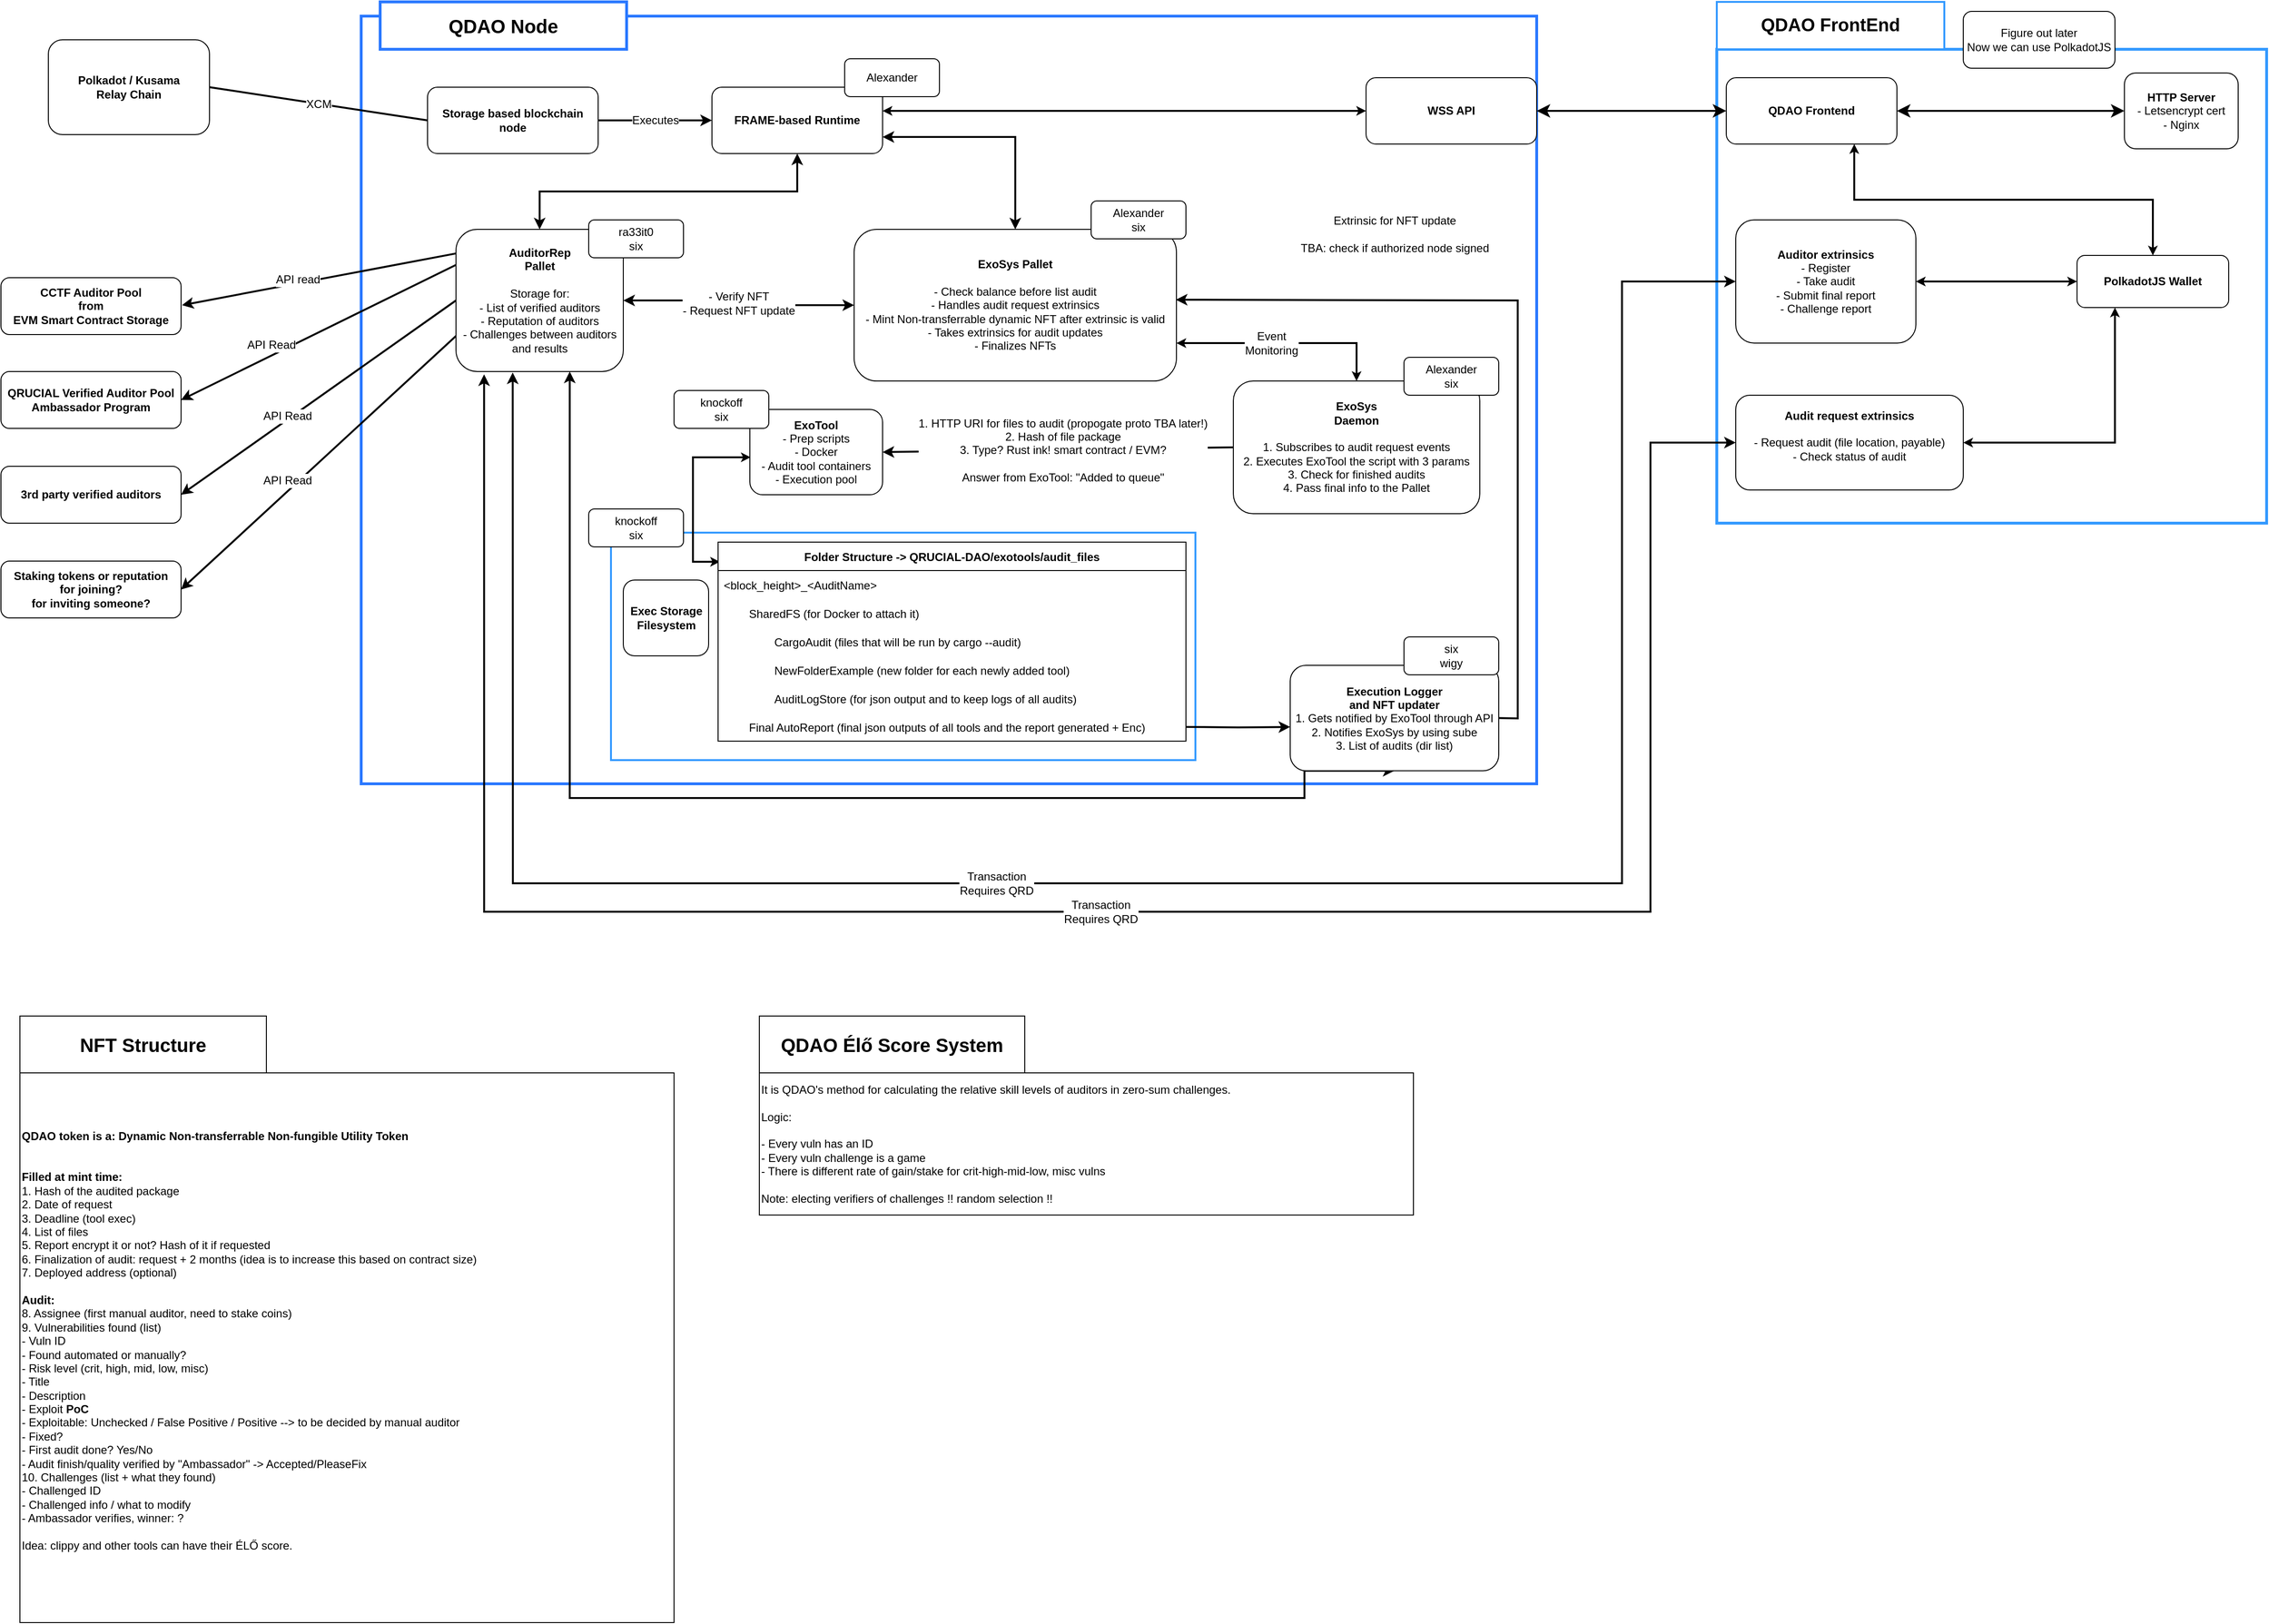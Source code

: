 <mxfile version="20.2.2" type="github">
  <diagram id="C5RBs43oDa-KdzZeNtuy" name="Page-1">
    <mxGraphModel dx="2064" dy="1820" grid="1" gridSize="10" guides="1" tooltips="1" connect="1" arrows="1" fold="1" page="1" pageScale="1" pageWidth="827" pageHeight="1169" math="0" shadow="0">
      <root>
        <mxCell id="WIyWlLk6GJQsqaUBKTNV-0" />
        <mxCell id="WIyWlLk6GJQsqaUBKTNV-1" parent="WIyWlLk6GJQsqaUBKTNV-0" />
        <object label="" id="74LfeLr-c_rW4B0bFqaF-14">
          <mxCell style="rounded=0;whiteSpace=wrap;html=1;strokeWidth=3;strokeColor=#2B79FF;fontSize=12;" parent="WIyWlLk6GJQsqaUBKTNV-1" vertex="1">
            <mxGeometry x="240" y="-205" width="1240" height="810" as="geometry" />
          </mxCell>
        </object>
        <mxCell id="WIyWlLk6GJQsqaUBKTNV-3" value="&lt;div style=&quot;font-size: 12px;&quot;&gt;&lt;b style=&quot;font-size: 12px;&quot;&gt;Polkadot / Kusama&lt;/b&gt;&lt;/div&gt;&lt;div style=&quot;font-size: 12px;&quot;&gt;&lt;b style=&quot;font-size: 12px;&quot;&gt;Relay Chain&lt;br style=&quot;font-size: 12px;&quot;&gt;&lt;/b&gt;&lt;/div&gt;" style="rounded=1;whiteSpace=wrap;html=1;fontSize=12;glass=0;strokeWidth=1;shadow=0;" parent="WIyWlLk6GJQsqaUBKTNV-1" vertex="1">
          <mxGeometry x="-90" y="-180" width="170" height="100" as="geometry" />
        </mxCell>
        <mxCell id="74LfeLr-c_rW4B0bFqaF-70" style="edgeStyle=orthogonalEdgeStyle;rounded=0;orthogonalLoop=1;jettySize=auto;html=1;exitX=1;exitY=0.75;exitDx=0;exitDy=0;fontSize=12;startArrow=classic;startFill=1;endArrow=classic;endFill=1;startSize=6;endSize=6;strokeWidth=2;" parent="WIyWlLk6GJQsqaUBKTNV-1" source="74LfeLr-c_rW4B0bFqaF-1" target="74LfeLr-c_rW4B0bFqaF-15" edge="1">
          <mxGeometry relative="1" as="geometry" />
        </mxCell>
        <mxCell id="74LfeLr-c_rW4B0bFqaF-71" style="edgeStyle=orthogonalEdgeStyle;rounded=0;orthogonalLoop=1;jettySize=auto;html=1;exitX=0.5;exitY=1;exitDx=0;exitDy=0;fontSize=12;startArrow=classic;startFill=1;endArrow=classic;endFill=1;startSize=6;endSize=6;strokeWidth=2;" parent="WIyWlLk6GJQsqaUBKTNV-1" source="74LfeLr-c_rW4B0bFqaF-1" target="74LfeLr-c_rW4B0bFqaF-12" edge="1">
          <mxGeometry relative="1" as="geometry" />
        </mxCell>
        <mxCell id="74LfeLr-c_rW4B0bFqaF-1" value="&lt;div style=&quot;font-size: 12px;&quot;&gt;&lt;b style=&quot;font-size: 12px;&quot;&gt;FRAME-based Runtime&lt;br style=&quot;font-size: 12px;&quot;&gt;&lt;/b&gt;&lt;/div&gt;" style="rounded=1;whiteSpace=wrap;html=1;fontSize=12;glass=0;strokeWidth=1;shadow=0;" parent="WIyWlLk6GJQsqaUBKTNV-1" vertex="1">
          <mxGeometry x="610" y="-130" width="180" height="70" as="geometry" />
        </mxCell>
        <mxCell id="74LfeLr-c_rW4B0bFqaF-2" value="" style="endArrow=none;html=1;rounded=0;entryX=0;entryY=0.5;entryDx=0;entryDy=0;endFill=0;exitX=1;exitY=0.5;exitDx=0;exitDy=0;endSize=11;startSize=11;strokeWidth=2;fontSize=12;" parent="WIyWlLk6GJQsqaUBKTNV-1" source="WIyWlLk6GJQsqaUBKTNV-3" target="74LfeLr-c_rW4B0bFqaF-59" edge="1">
          <mxGeometry relative="1" as="geometry">
            <mxPoint x="140" y="169.66" as="sourcePoint" />
            <mxPoint x="240" y="169.66" as="targetPoint" />
          </mxGeometry>
        </mxCell>
        <mxCell id="74LfeLr-c_rW4B0bFqaF-3" value="XCM" style="edgeLabel;resizable=0;html=1;align=center;verticalAlign=middle;fontSize=12;" parent="74LfeLr-c_rW4B0bFqaF-2" connectable="0" vertex="1">
          <mxGeometry relative="1" as="geometry" />
        </mxCell>
        <mxCell id="74LfeLr-c_rW4B0bFqaF-4" value="&lt;div style=&quot;font-size: 12px;&quot;&gt;&lt;b style=&quot;font-size: 12px;&quot;&gt;CCTF Auditor Pool&lt;/b&gt;&lt;/div&gt;&lt;div style=&quot;font-size: 12px;&quot;&gt;&lt;b style=&quot;font-size: 12px;&quot;&gt;from&lt;/b&gt;&lt;/div&gt;&lt;div style=&quot;font-size: 12px;&quot;&gt;&lt;b style=&quot;font-size: 12px;&quot;&gt;EVM Smart Contract Storage&lt;br style=&quot;font-size: 12px;&quot;&gt;&lt;/b&gt;&lt;/div&gt;" style="rounded=1;whiteSpace=wrap;html=1;fontSize=12;glass=0;strokeWidth=1;shadow=0;" parent="WIyWlLk6GJQsqaUBKTNV-1" vertex="1">
          <mxGeometry x="-140" y="71" width="190" height="60" as="geometry" />
        </mxCell>
        <mxCell id="74LfeLr-c_rW4B0bFqaF-7" value="" style="endArrow=none;html=1;rounded=0;exitX=1;exitY=0.5;exitDx=0;exitDy=0;startArrow=classic;startFill=1;endFill=0;endSize=6;startSize=6;strokeWidth=2;fontSize=12;entryX=0.011;entryY=0.167;entryDx=0;entryDy=0;entryPerimeter=0;" parent="WIyWlLk6GJQsqaUBKTNV-1" target="74LfeLr-c_rW4B0bFqaF-12" edge="1">
          <mxGeometry relative="1" as="geometry">
            <mxPoint x="51" y="100" as="sourcePoint" />
            <mxPoint x="377.5" y="104.117" as="targetPoint" />
          </mxGeometry>
        </mxCell>
        <mxCell id="74LfeLr-c_rW4B0bFqaF-8" value="API read" style="edgeLabel;resizable=0;html=1;align=center;verticalAlign=middle;fontSize=12;" parent="74LfeLr-c_rW4B0bFqaF-7" connectable="0" vertex="1">
          <mxGeometry relative="1" as="geometry">
            <mxPoint x="-24" as="offset" />
          </mxGeometry>
        </mxCell>
        <mxCell id="74LfeLr-c_rW4B0bFqaF-9" value="&lt;b style=&quot;font-size: 12px;&quot;&gt;QRUCIAL Verified Auditor Pool&lt;br&gt;Ambassador Program&lt;br&gt;&lt;/b&gt;" style="rounded=1;whiteSpace=wrap;html=1;fontSize=12;glass=0;strokeWidth=1;shadow=0;" parent="WIyWlLk6GJQsqaUBKTNV-1" vertex="1">
          <mxGeometry x="-140" y="170" width="190" height="60" as="geometry" />
        </mxCell>
        <mxCell id="74LfeLr-c_rW4B0bFqaF-10" value="" style="endArrow=none;html=1;rounded=0;exitX=1;exitY=0.5;exitDx=0;exitDy=0;startArrow=classic;startFill=1;endFill=0;endSize=6;startSize=6;strokeWidth=2;fontSize=12;entryX=0;entryY=0.25;entryDx=0;entryDy=0;" parent="WIyWlLk6GJQsqaUBKTNV-1" source="74LfeLr-c_rW4B0bFqaF-9" target="74LfeLr-c_rW4B0bFqaF-12" edge="1">
          <mxGeometry relative="1" as="geometry">
            <mxPoint x="145.0" y="250" as="sourcePoint" />
            <mxPoint x="310" y="150" as="targetPoint" />
          </mxGeometry>
        </mxCell>
        <mxCell id="74LfeLr-c_rW4B0bFqaF-11" value="API Read" style="edgeLabel;resizable=0;html=1;align=center;verticalAlign=middle;fontSize=12;" parent="74LfeLr-c_rW4B0bFqaF-10" connectable="0" vertex="1">
          <mxGeometry relative="1" as="geometry">
            <mxPoint x="-50" y="13" as="offset" />
          </mxGeometry>
        </mxCell>
        <mxCell id="74LfeLr-c_rW4B0bFqaF-41" style="edgeStyle=orthogonalEdgeStyle;rounded=0;orthogonalLoop=1;jettySize=auto;html=1;entryX=0.5;entryY=1;entryDx=0;entryDy=0;startArrow=classic;startFill=1;endArrow=classic;endFill=1;endSize=6;startSize=6;strokeWidth=2;fontSize=12;" parent="WIyWlLk6GJQsqaUBKTNV-1" source="74LfeLr-c_rW4B0bFqaF-12" target="74LfeLr-c_rW4B0bFqaF-31" edge="1">
          <mxGeometry relative="1" as="geometry">
            <Array as="points">
              <mxPoint x="460" y="620" />
              <mxPoint x="1235" y="620" />
            </Array>
          </mxGeometry>
        </mxCell>
        <mxCell id="74LfeLr-c_rW4B0bFqaF-69" value="&lt;div style=&quot;font-size: 12px;&quot;&gt;- Verify NFT&lt;/div&gt;&lt;div style=&quot;font-size: 12px;&quot;&gt;- Request NFT update&lt;br style=&quot;font-size: 12px;&quot;&gt;&lt;/div&gt;" style="edgeStyle=orthogonalEdgeStyle;rounded=0;orthogonalLoop=1;jettySize=auto;html=1;exitX=1;exitY=0.5;exitDx=0;exitDy=0;fontSize=12;startArrow=classic;startFill=1;endArrow=classic;endFill=1;startSize=6;endSize=6;strokeWidth=2;" parent="WIyWlLk6GJQsqaUBKTNV-1" source="74LfeLr-c_rW4B0bFqaF-12" target="74LfeLr-c_rW4B0bFqaF-15" edge="1">
          <mxGeometry relative="1" as="geometry" />
        </mxCell>
        <mxCell id="74LfeLr-c_rW4B0bFqaF-15" value="&lt;div style=&quot;font-size: 12px;&quot;&gt;&lt;b style=&quot;font-size: 12px;&quot;&gt;ExoSys Pallet&lt;br style=&quot;font-size: 12px;&quot;&gt;&lt;/b&gt;&lt;/div&gt;&lt;div style=&quot;font-size: 12px;&quot;&gt;&lt;br style=&quot;font-size: 12px;&quot;&gt;&lt;/div&gt;&lt;div style=&quot;font-size: 12px;&quot;&gt;- Check balance before list audit&lt;/div&gt;&lt;div style=&quot;font-size: 12px;&quot;&gt;- Handles audit request extrinsics&lt;br style=&quot;font-size: 12px;&quot;&gt;&lt;/div&gt;&lt;div style=&quot;font-size: 12px;&quot;&gt;- Mint Non-transferrable dynamic NFT after extrinsic is valid&lt;/div&gt;&lt;div style=&quot;font-size: 12px;&quot;&gt;- Takes extrinsics for audit updates&lt;/div&gt;&lt;div style=&quot;font-size: 12px;&quot;&gt;- Finalizes NFTs&lt;br style=&quot;font-size: 12px;&quot;&gt;&lt;/div&gt;" style="rounded=1;whiteSpace=wrap;html=1;fontSize=12;glass=0;strokeWidth=1;shadow=0;" parent="WIyWlLk6GJQsqaUBKTNV-1" vertex="1">
          <mxGeometry x="760" y="20" width="340" height="160" as="geometry" />
        </mxCell>
        <mxCell id="74LfeLr-c_rW4B0bFqaF-12" value="&lt;div style=&quot;font-size: 12px;&quot;&gt;&lt;b style=&quot;font-size: 12px;&quot;&gt;AuditorRep&lt;/b&gt;&lt;/div&gt;&lt;div style=&quot;font-size: 12px;&quot;&gt;&lt;b style=&quot;font-size: 12px;&quot;&gt;Pallet&lt;br style=&quot;font-size: 12px;&quot;&gt;&lt;/b&gt;&lt;/div&gt;&lt;br style=&quot;font-size: 12px;&quot;&gt;&lt;div style=&quot;font-size: 12px;&quot;&gt;Storage for:&lt;/div&gt;&lt;div style=&quot;font-size: 12px;&quot;&gt;- List of verified auditors&lt;/div&gt;&lt;div style=&quot;font-size: 12px;&quot;&gt;- Reputation of auditors&lt;/div&gt;&lt;div style=&quot;font-size: 12px;&quot;&gt;- Challenges between auditors and results&lt;br style=&quot;font-size: 12px;&quot;&gt;&lt;/div&gt;" style="rounded=1;whiteSpace=wrap;html=1;fontSize=12;glass=0;strokeWidth=1;shadow=0;" parent="WIyWlLk6GJQsqaUBKTNV-1" vertex="1">
          <mxGeometry x="340" y="20" width="176.5" height="150" as="geometry" />
        </mxCell>
        <mxCell id="74LfeLr-c_rW4B0bFqaF-89" value="&lt;div&gt;Event&lt;/div&gt;&lt;div&gt;Monitoring&lt;/div&gt;" style="edgeStyle=orthogonalEdgeStyle;rounded=0;jumpSize=6;orthogonalLoop=1;jettySize=auto;html=1;exitX=0.5;exitY=0;exitDx=0;exitDy=0;entryX=1;entryY=0.75;entryDx=0;entryDy=0;fontSize=12;startArrow=classic;startFill=1;endArrow=classic;endFill=1;startSize=4;endSize=4;strokeWidth=2;" parent="WIyWlLk6GJQsqaUBKTNV-1" source="74LfeLr-c_rW4B0bFqaF-16" target="74LfeLr-c_rW4B0bFqaF-15" edge="1">
          <mxGeometry x="0.13" relative="1" as="geometry">
            <mxPoint as="offset" />
          </mxGeometry>
        </mxCell>
        <mxCell id="74LfeLr-c_rW4B0bFqaF-16" value="&lt;div style=&quot;font-size: 12px;&quot;&gt;&lt;b style=&quot;font-size: 12px;&quot;&gt;ExoSys&lt;/b&gt;&lt;/div&gt;&lt;div style=&quot;font-size: 12px;&quot;&gt;&lt;b style=&quot;font-size: 12px;&quot;&gt;Daemon&lt;br style=&quot;font-size: 12px;&quot;&gt;&lt;/b&gt;&lt;/div&gt;&lt;div style=&quot;font-size: 12px;&quot;&gt;&lt;b style=&quot;font-size: 12px;&quot;&gt;&lt;br style=&quot;font-size: 12px;&quot;&gt;&lt;/b&gt;&lt;/div&gt;&lt;div style=&quot;font-size: 12px;&quot;&gt;1. Subscribes to audit request events&lt;br style=&quot;font-size: 12px;&quot;&gt;&lt;/div&gt;&lt;div style=&quot;font-size: 12px;&quot;&gt;2. Executes ExoTool the script with 3 params&lt;/div&gt;&lt;div style=&quot;font-size: 12px;&quot;&gt;3. Check for finished audits&lt;/div&gt;&lt;div style=&quot;font-size: 12px;&quot;&gt;4. Pass final info to the Pallet&lt;br style=&quot;font-size: 12px;&quot;&gt;&lt;/div&gt;" style="rounded=1;whiteSpace=wrap;html=1;fontSize=12;glass=0;strokeWidth=1;shadow=0;" parent="WIyWlLk6GJQsqaUBKTNV-1" vertex="1">
          <mxGeometry x="1160" y="180" width="260" height="140" as="geometry" />
        </mxCell>
        <mxCell id="74LfeLr-c_rW4B0bFqaF-17" value="&lt;div style=&quot;font-size: 12px;&quot;&gt;&lt;b style=&quot;font-size: 12px;&quot;&gt;ExoTool&lt;/b&gt;&lt;/div&gt;&lt;div style=&quot;font-size: 12px;&quot;&gt;- Prep scripts&lt;/div&gt;&lt;div style=&quot;font-size: 12px;&quot;&gt;- Docker&lt;br&gt;&lt;/div&gt;&lt;div style=&quot;font-size: 12px;&quot;&gt;- Audit tool containers&lt;/div&gt;&lt;div&gt;- Execution pool&lt;br&gt;&lt;/div&gt;" style="rounded=1;whiteSpace=wrap;html=1;fontSize=12;glass=0;strokeWidth=1;shadow=0;" parent="WIyWlLk6GJQsqaUBKTNV-1" vertex="1">
          <mxGeometry x="650" y="210" width="140" height="90" as="geometry" />
        </mxCell>
        <mxCell id="74LfeLr-c_rW4B0bFqaF-20" value="" style="rounded=0;whiteSpace=wrap;html=1;strokeColor=#3399FF;strokeWidth=2;fontSize=12;" parent="WIyWlLk6GJQsqaUBKTNV-1" vertex="1">
          <mxGeometry x="503.5" y="340" width="616.5" height="240" as="geometry" />
        </mxCell>
        <mxCell id="74LfeLr-c_rW4B0bFqaF-36" style="edgeStyle=orthogonalEdgeStyle;rounded=0;orthogonalLoop=1;jettySize=auto;html=1;exitX=0.006;exitY=0.561;exitDx=0;exitDy=0;startArrow=classic;startFill=1;endArrow=classic;endFill=1;exitPerimeter=0;entryX=0.004;entryY=0.099;entryDx=0;entryDy=0;entryPerimeter=0;endSize=4;startSize=4;strokeWidth=2;fontSize=12;" parent="WIyWlLk6GJQsqaUBKTNV-1" source="74LfeLr-c_rW4B0bFqaF-17" target="74LfeLr-c_rW4B0bFqaF-22" edge="1">
          <mxGeometry relative="1" as="geometry">
            <mxPoint x="613" y="360" as="targetPoint" />
            <Array as="points">
              <mxPoint x="590" y="260" />
              <mxPoint x="590" y="371" />
            </Array>
          </mxGeometry>
        </mxCell>
        <mxCell id="74LfeLr-c_rW4B0bFqaF-18" value="&lt;div style=&quot;font-size: 12px;&quot;&gt;&lt;b style=&quot;font-size: 12px;&quot;&gt;Exec Storage&lt;/b&gt;&lt;/div&gt;&lt;div style=&quot;font-size: 12px;&quot;&gt;&lt;b style=&quot;font-size: 12px;&quot;&gt;Filesystem&lt;br style=&quot;font-size: 12px;&quot;&gt;&lt;/b&gt;&lt;/div&gt;" style="rounded=1;whiteSpace=wrap;html=1;fontSize=12;glass=0;strokeWidth=1;shadow=0;" parent="WIyWlLk6GJQsqaUBKTNV-1" vertex="1">
          <mxGeometry x="516.5" y="390" width="90" height="80" as="geometry" />
        </mxCell>
        <mxCell id="74LfeLr-c_rW4B0bFqaF-22" value="Folder Structure -&gt; QRUCIAL-DAO/exotools/audit_files" style="swimlane;fontStyle=1;childLayout=stackLayout;horizontal=1;startSize=30;horizontalStack=0;resizeParent=1;resizeParentMax=0;resizeLast=0;collapsible=1;marginBottom=0;fontSize=12;" parent="WIyWlLk6GJQsqaUBKTNV-1" vertex="1">
          <mxGeometry x="616.5" y="350" width="493.5" height="210" as="geometry">
            <mxRectangle x="650" y="330" width="180" height="30" as="alternateBounds" />
          </mxGeometry>
        </mxCell>
        <mxCell id="74LfeLr-c_rW4B0bFqaF-23" value="&lt;block_height&gt;_&lt;AuditName&gt;" style="text;strokeColor=none;fillColor=none;align=left;verticalAlign=middle;spacingLeft=4;spacingRight=4;overflow=hidden;points=[[0,0.5],[1,0.5]];portConstraint=eastwest;rotatable=0;fontSize=12;" parent="74LfeLr-c_rW4B0bFqaF-22" vertex="1">
          <mxGeometry y="30" width="493.5" height="30" as="geometry" />
        </mxCell>
        <mxCell id="74LfeLr-c_rW4B0bFqaF-24" value="        SharedFS (for Docker to attach it)" style="text;strokeColor=none;fillColor=none;align=left;verticalAlign=middle;spacingLeft=4;spacingRight=4;overflow=hidden;points=[[0,0.5],[1,0.5]];portConstraint=eastwest;rotatable=0;fontSize=12;" parent="74LfeLr-c_rW4B0bFqaF-22" vertex="1">
          <mxGeometry y="60" width="493.5" height="30" as="geometry" />
        </mxCell>
        <mxCell id="74LfeLr-c_rW4B0bFqaF-34" value="                CargoAudit (files that will be run by cargo --audit)" style="text;strokeColor=none;fillColor=none;align=left;verticalAlign=middle;spacingLeft=4;spacingRight=4;overflow=hidden;points=[[0,0.5],[1,0.5]];portConstraint=eastwest;rotatable=0;fontSize=12;" parent="74LfeLr-c_rW4B0bFqaF-22" vertex="1">
          <mxGeometry y="90" width="493.5" height="30" as="geometry" />
        </mxCell>
        <mxCell id="74LfeLr-c_rW4B0bFqaF-35" value="                NewFolderExample (new folder for each newly added tool)" style="text;strokeColor=none;fillColor=none;align=left;verticalAlign=middle;spacingLeft=4;spacingRight=4;overflow=hidden;points=[[0,0.5],[1,0.5]];portConstraint=eastwest;rotatable=0;fontSize=12;" parent="74LfeLr-c_rW4B0bFqaF-22" vertex="1">
          <mxGeometry y="120" width="493.5" height="30" as="geometry" />
        </mxCell>
        <mxCell id="74LfeLr-c_rW4B0bFqaF-28" value="                AuditLogStore (for json output and to keep logs of all audits)" style="text;strokeColor=none;fillColor=none;align=left;verticalAlign=middle;spacingLeft=4;spacingRight=4;overflow=hidden;points=[[0,0.5],[1,0.5]];portConstraint=eastwest;rotatable=0;fontSize=12;" parent="74LfeLr-c_rW4B0bFqaF-22" vertex="1">
          <mxGeometry y="150" width="493.5" height="30" as="geometry" />
        </mxCell>
        <mxCell id="74LfeLr-c_rW4B0bFqaF-29" value="        Final AutoReport (final json outputs of all tools and the report generated + Enc)" style="text;strokeColor=none;fillColor=none;align=left;verticalAlign=middle;spacingLeft=4;spacingRight=4;overflow=hidden;points=[[0,0.5],[1,0.5]];portConstraint=eastwest;rotatable=0;fontSize=12;" parent="74LfeLr-c_rW4B0bFqaF-22" vertex="1">
          <mxGeometry y="180" width="493.5" height="30" as="geometry" />
        </mxCell>
        <mxCell id="74LfeLr-c_rW4B0bFqaF-32" style="edgeStyle=orthogonalEdgeStyle;rounded=0;orthogonalLoop=1;jettySize=auto;html=1;startArrow=classic;startFill=1;endArrow=none;endFill=0;endSize=6;startSize=6;strokeWidth=2;fontSize=12;" parent="WIyWlLk6GJQsqaUBKTNV-1" target="74LfeLr-c_rW4B0bFqaF-29" edge="1">
          <mxGeometry relative="1" as="geometry">
            <mxPoint x="1220" y="545" as="sourcePoint" />
          </mxGeometry>
        </mxCell>
        <mxCell id="74LfeLr-c_rW4B0bFqaF-31" value="&lt;div style=&quot;font-size: 12px;&quot;&gt;&lt;b style=&quot;font-size: 12px;&quot;&gt;Execution Logger&lt;/b&gt;&lt;/div&gt;&lt;div style=&quot;font-size: 12px;&quot;&gt;&lt;b style=&quot;font-size: 12px;&quot;&gt;and NFT updater&lt;br&gt;&lt;/b&gt;&lt;/div&gt;&lt;div style=&quot;font-size: 12px;&quot;&gt;&lt;span style=&quot;font-size: 12px;&quot;&gt;1.&lt;/span&gt;&lt;span style=&quot;font-size: 12px;&quot;&gt; Gets notified by ExoTool&lt;/span&gt;&lt;b style=&quot;font-size: 12px;&quot;&gt; &lt;/b&gt;&lt;span style=&quot;font-size: 12px;&quot;&gt;through API&lt;/span&gt;&lt;b style=&quot;font-size: 12px;&quot;&gt;&lt;br&gt;&lt;/b&gt;&lt;/div&gt;&lt;div style=&quot;font-size: 12px;&quot;&gt;2. Notifies ExoSys by using sube&lt;br&gt;&lt;/div&gt;&lt;div style=&quot;font-size: 12px;&quot;&gt;3. List of audits (dir list)&lt;br style=&quot;font-size: 12px;&quot;&gt;&lt;/div&gt;" style="rounded=1;whiteSpace=wrap;html=1;fontSize=12;glass=0;strokeWidth=1;shadow=0;" parent="WIyWlLk6GJQsqaUBKTNV-1" vertex="1">
          <mxGeometry x="1220" y="480" width="220" height="111.25" as="geometry" />
        </mxCell>
        <mxCell id="74LfeLr-c_rW4B0bFqaF-38" value="" style="endArrow=classic;html=1;rounded=0;entryX=1;entryY=0.5;entryDx=0;entryDy=0;exitX=0;exitY=0.5;exitDx=0;exitDy=0;endSize=6;startSize=6;strokeWidth=2;fontSize=12;" parent="WIyWlLk6GJQsqaUBKTNV-1" source="74LfeLr-c_rW4B0bFqaF-16" target="74LfeLr-c_rW4B0bFqaF-17" edge="1">
          <mxGeometry relative="1" as="geometry">
            <mxPoint x="700" y="240" as="sourcePoint" />
            <mxPoint x="800" y="240" as="targetPoint" />
          </mxGeometry>
        </mxCell>
        <mxCell id="74LfeLr-c_rW4B0bFqaF-39" value="&lt;div style=&quot;font-size: 12px;&quot;&gt;1. HTTP URI for files to audit (propogate proto TBA later!)&lt;/div&gt;&lt;div style=&quot;font-size: 12px;&quot;&gt;2. Hash of file package&lt;/div&gt;&lt;div style=&quot;font-size: 12px;&quot;&gt;3. Type? Rust ink! smart contract / EVM?&lt;br&gt;&lt;/div&gt;&lt;div&gt;&lt;br&gt;&lt;/div&gt;&lt;div&gt;Answer from ExoTool: &quot;Added to queue&quot;&lt;br&gt;&lt;/div&gt;" style="edgeLabel;resizable=0;html=1;align=center;verticalAlign=middle;fontSize=12;" parent="74LfeLr-c_rW4B0bFqaF-38" connectable="0" vertex="1">
          <mxGeometry relative="1" as="geometry">
            <mxPoint x="5" as="offset" />
          </mxGeometry>
        </mxCell>
        <object label="" id="74LfeLr-c_rW4B0bFqaF-42">
          <mxCell style="rounded=0;whiteSpace=wrap;html=1;strokeColor=#3399FF;fontSize=12;strokeWidth=3;" parent="WIyWlLk6GJQsqaUBKTNV-1" vertex="1">
            <mxGeometry x="1670" y="-170" width="580" height="500" as="geometry" />
          </mxCell>
        </object>
        <mxCell id="74LfeLr-c_rW4B0bFqaF-74" style="edgeStyle=orthogonalEdgeStyle;rounded=0;orthogonalLoop=1;jettySize=auto;html=1;exitX=1;exitY=0.5;exitDx=0;exitDy=0;entryX=0;entryY=0.5;entryDx=0;entryDy=0;fontSize=12;startArrow=classic;startFill=1;endArrow=classic;endFill=1;startSize=8;endSize=8;strokeWidth=2;" parent="WIyWlLk6GJQsqaUBKTNV-1" source="74LfeLr-c_rW4B0bFqaF-43" target="74LfeLr-c_rW4B0bFqaF-73" edge="1">
          <mxGeometry relative="1" as="geometry" />
        </mxCell>
        <mxCell id="74LfeLr-c_rW4B0bFqaF-85" style="edgeStyle=orthogonalEdgeStyle;rounded=0;jumpSize=6;orthogonalLoop=1;jettySize=auto;html=1;exitX=0.75;exitY=1;exitDx=0;exitDy=0;fontSize=12;startArrow=classic;startFill=1;endArrow=classic;endFill=1;startSize=4;endSize=4;strokeWidth=2;" parent="WIyWlLk6GJQsqaUBKTNV-1" source="74LfeLr-c_rW4B0bFqaF-43" target="74LfeLr-c_rW4B0bFqaF-75" edge="1">
          <mxGeometry relative="1" as="geometry" />
        </mxCell>
        <mxCell id="74LfeLr-c_rW4B0bFqaF-43" value="&lt;b style=&quot;font-size: 12px;&quot;&gt;QDAO Frontend&lt;/b&gt;" style="rounded=1;whiteSpace=wrap;html=1;fontSize=12;glass=0;strokeWidth=1;shadow=0;" parent="WIyWlLk6GJQsqaUBKTNV-1" vertex="1">
          <mxGeometry x="1680" y="-140" width="180" height="70" as="geometry" />
        </mxCell>
        <mxCell id="74LfeLr-c_rW4B0bFqaF-50" value="&lt;b style=&quot;font-size: 12px;&quot;&gt;3rd party verified auditors&lt;/b&gt;" style="rounded=1;whiteSpace=wrap;html=1;fontSize=12;glass=0;strokeWidth=1;shadow=0;" parent="WIyWlLk6GJQsqaUBKTNV-1" vertex="1">
          <mxGeometry x="-140" y="270" width="190" height="60" as="geometry" />
        </mxCell>
        <mxCell id="74LfeLr-c_rW4B0bFqaF-51" value="&lt;div style=&quot;font-size: 12px;&quot;&gt;&lt;b style=&quot;font-size: 12px;&quot;&gt;Auditor extrinsics&lt;/b&gt;&lt;br style=&quot;font-size: 12px;&quot;&gt;&lt;/div&gt;&lt;div style=&quot;font-size: 12px;&quot;&gt;- Register&lt;br style=&quot;font-size: 12px;&quot;&gt;- Take audit&lt;br style=&quot;font-size: 12px;&quot;&gt;- Submit final report&lt;br style=&quot;font-size: 12px;&quot;&gt;- Challenge report&lt;br style=&quot;font-size: 12px;&quot;&gt;&lt;/div&gt;" style="rounded=1;whiteSpace=wrap;html=1;fontSize=12;" parent="WIyWlLk6GJQsqaUBKTNV-1" vertex="1">
          <mxGeometry x="1690" y="10" width="190" height="130" as="geometry" />
        </mxCell>
        <mxCell id="74LfeLr-c_rW4B0bFqaF-53" value="" style="endArrow=none;html=1;rounded=0;exitX=1;exitY=0.5;exitDx=0;exitDy=0;startArrow=classic;startFill=1;endFill=0;endSize=6;startSize=6;strokeWidth=2;fontSize=12;entryX=0;entryY=0.5;entryDx=0;entryDy=0;" parent="WIyWlLk6GJQsqaUBKTNV-1" source="74LfeLr-c_rW4B0bFqaF-50" target="74LfeLr-c_rW4B0bFqaF-12" edge="1">
          <mxGeometry relative="1" as="geometry">
            <mxPoint x="60" y="210" as="sourcePoint" />
            <mxPoint x="350" y="90" as="targetPoint" />
          </mxGeometry>
        </mxCell>
        <mxCell id="74LfeLr-c_rW4B0bFqaF-54" value="API Read" style="edgeLabel;resizable=0;html=1;align=center;verticalAlign=middle;fontSize=12;" parent="74LfeLr-c_rW4B0bFqaF-53" connectable="0" vertex="1">
          <mxGeometry relative="1" as="geometry">
            <mxPoint x="-33" y="19" as="offset" />
          </mxGeometry>
        </mxCell>
        <mxCell id="74LfeLr-c_rW4B0bFqaF-56" value="" style="endArrow=classic;html=1;rounded=0;exitX=0;exitY=0.5;exitDx=0;exitDy=0;entryX=0.339;entryY=1.007;entryDx=0;entryDy=0;entryPerimeter=0;startArrow=classic;startFill=1;endSize=6;startSize=6;strokeWidth=2;fontSize=12;" parent="WIyWlLk6GJQsqaUBKTNV-1" source="74LfeLr-c_rW4B0bFqaF-51" target="74LfeLr-c_rW4B0bFqaF-12" edge="1">
          <mxGeometry relative="1" as="geometry">
            <mxPoint x="276.5" y="350" as="sourcePoint" />
            <mxPoint x="376.5" y="350" as="targetPoint" />
            <Array as="points">
              <mxPoint x="1570" y="75" />
              <mxPoint x="1570" y="710" />
              <mxPoint x="400" y="710" />
            </Array>
          </mxGeometry>
        </mxCell>
        <mxCell id="74LfeLr-c_rW4B0bFqaF-57" value="&lt;div style=&quot;font-size: 12px;&quot;&gt;Transaction&lt;/div&gt;&lt;div style=&quot;font-size: 12px;&quot;&gt;Requires QRD&lt;br style=&quot;font-size: 12px;&quot;&gt;&lt;/div&gt;" style="edgeLabel;resizable=0;html=1;align=center;verticalAlign=middle;fontSize=12;" parent="74LfeLr-c_rW4B0bFqaF-56" connectable="0" vertex="1">
          <mxGeometry relative="1" as="geometry">
            <mxPoint x="-183" as="offset" />
          </mxGeometry>
        </mxCell>
        <mxCell id="74LfeLr-c_rW4B0bFqaF-60" style="edgeStyle=orthogonalEdgeStyle;rounded=0;orthogonalLoop=1;jettySize=auto;html=1;exitX=1;exitY=0.5;exitDx=0;exitDy=0;entryX=0;entryY=0.5;entryDx=0;entryDy=0;startArrow=classic;startFill=1;endArrow=classic;endFill=1;startSize=8;endSize=8;strokeWidth=2;fontSize=12;jumpSize=6;" parent="WIyWlLk6GJQsqaUBKTNV-1" source="74LfeLr-c_rW4B0bFqaF-58" target="74LfeLr-c_rW4B0bFqaF-43" edge="1">
          <mxGeometry relative="1" as="geometry" />
        </mxCell>
        <mxCell id="74LfeLr-c_rW4B0bFqaF-86" style="edgeStyle=orthogonalEdgeStyle;rounded=0;jumpSize=6;orthogonalLoop=1;jettySize=auto;html=1;exitX=0;exitY=0.5;exitDx=0;exitDy=0;fontSize=12;startArrow=classic;startFill=1;endArrow=classic;endFill=1;startSize=4;endSize=4;strokeWidth=2;" parent="WIyWlLk6GJQsqaUBKTNV-1" source="74LfeLr-c_rW4B0bFqaF-58" edge="1">
          <mxGeometry relative="1" as="geometry">
            <mxPoint x="790" y="-105" as="targetPoint" />
          </mxGeometry>
        </mxCell>
        <mxCell id="74LfeLr-c_rW4B0bFqaF-58" value="&lt;b style=&quot;font-size: 12px;&quot;&gt;WSS API&lt;/b&gt;" style="rounded=1;whiteSpace=wrap;html=1;fontSize=12;glass=0;strokeWidth=1;shadow=0;" parent="WIyWlLk6GJQsqaUBKTNV-1" vertex="1">
          <mxGeometry x="1300" y="-140" width="180" height="70" as="geometry" />
        </mxCell>
        <mxCell id="74LfeLr-c_rW4B0bFqaF-59" value="&lt;b style=&quot;font-size: 12px;&quot;&gt;Storage based blockchain node&lt;br style=&quot;font-size: 12px;&quot;&gt;&lt;/b&gt;" style="rounded=1;whiteSpace=wrap;html=1;fontSize=12;glass=0;strokeWidth=1;shadow=0;" parent="WIyWlLk6GJQsqaUBKTNV-1" vertex="1">
          <mxGeometry x="310" y="-130" width="180" height="70" as="geometry" />
        </mxCell>
        <mxCell id="74LfeLr-c_rW4B0bFqaF-62" value="" style="endArrow=none;html=1;rounded=0;startSize=6;endSize=6;strokeWidth=2;startArrow=classic;startFill=1;endFill=0;fontSize=12;" parent="WIyWlLk6GJQsqaUBKTNV-1" source="74LfeLr-c_rW4B0bFqaF-1" target="74LfeLr-c_rW4B0bFqaF-59" edge="1">
          <mxGeometry relative="1" as="geometry">
            <mxPoint x="610" y="-90" as="sourcePoint" />
            <mxPoint x="603.5" y="-90" as="targetPoint" />
          </mxGeometry>
        </mxCell>
        <mxCell id="74LfeLr-c_rW4B0bFqaF-63" value="Executes" style="edgeLabel;resizable=0;html=1;align=center;verticalAlign=middle;strokeColor=#3399FF;strokeWidth=3;fontSize=12;" parent="74LfeLr-c_rW4B0bFqaF-62" connectable="0" vertex="1">
          <mxGeometry relative="1" as="geometry" />
        </mxCell>
        <mxCell id="74LfeLr-c_rW4B0bFqaF-67" value="" style="endArrow=classic;html=1;rounded=0;startSize=6;endSize=6;strokeWidth=2;exitX=1;exitY=0.5;exitDx=0;exitDy=0;fontSize=12;entryX=0.998;entryY=0.464;entryDx=0;entryDy=0;entryPerimeter=0;" parent="WIyWlLk6GJQsqaUBKTNV-1" source="74LfeLr-c_rW4B0bFqaF-31" target="74LfeLr-c_rW4B0bFqaF-15" edge="1">
          <mxGeometry relative="1" as="geometry">
            <mxPoint x="730" y="220" as="sourcePoint" />
            <mxPoint x="1110" y="95" as="targetPoint" />
            <Array as="points">
              <mxPoint x="1460" y="536" />
              <mxPoint x="1460" y="95" />
            </Array>
          </mxGeometry>
        </mxCell>
        <mxCell id="74LfeLr-c_rW4B0bFqaF-68" value="&lt;div&gt;Extrinsic for NFT update&lt;/div&gt;&lt;div&gt;&lt;br&gt;&lt;/div&gt;TBA: check if authorized node signed" style="edgeLabel;resizable=0;html=1;align=center;verticalAlign=middle;strokeColor=#3399FF;strokeWidth=3;fontSize=12;" parent="74LfeLr-c_rW4B0bFqaF-67" connectable="0" vertex="1">
          <mxGeometry relative="1" as="geometry">
            <mxPoint x="-130" y="-120" as="offset" />
          </mxGeometry>
        </mxCell>
        <mxCell id="74LfeLr-c_rW4B0bFqaF-76" style="edgeStyle=orthogonalEdgeStyle;rounded=0;orthogonalLoop=1;jettySize=auto;html=1;exitX=0;exitY=0.5;exitDx=0;exitDy=0;fontSize=12;startArrow=classic;startFill=1;endArrow=classic;endFill=1;startSize=6;endSize=6;strokeWidth=2;entryX=0.168;entryY=1.02;entryDx=0;entryDy=0;entryPerimeter=0;" parent="WIyWlLk6GJQsqaUBKTNV-1" source="74LfeLr-c_rW4B0bFqaF-72" target="74LfeLr-c_rW4B0bFqaF-12" edge="1">
          <mxGeometry relative="1" as="geometry">
            <Array as="points">
              <mxPoint x="1600" y="245" />
              <mxPoint x="1600" y="740" />
              <mxPoint x="370" y="740" />
            </Array>
          </mxGeometry>
        </mxCell>
        <mxCell id="74LfeLr-c_rW4B0bFqaF-83" style="edgeStyle=orthogonalEdgeStyle;rounded=0;jumpSize=6;orthogonalLoop=1;jettySize=auto;html=1;exitX=1;exitY=0.5;exitDx=0;exitDy=0;entryX=0.25;entryY=1;entryDx=0;entryDy=0;fontSize=12;startArrow=classic;startFill=1;endArrow=classic;endFill=1;startSize=4;endSize=4;strokeWidth=2;" parent="WIyWlLk6GJQsqaUBKTNV-1" source="74LfeLr-c_rW4B0bFqaF-72" target="74LfeLr-c_rW4B0bFqaF-75" edge="1">
          <mxGeometry relative="1" as="geometry" />
        </mxCell>
        <mxCell id="74LfeLr-c_rW4B0bFqaF-72" value="&lt;div style=&quot;font-size: 12px;&quot;&gt;&lt;b style=&quot;font-size: 12px;&quot;&gt;Audit request extrinsics&lt;/b&gt;&lt;/div&gt;&lt;div style=&quot;font-size: 12px;&quot;&gt;&lt;br style=&quot;font-size: 12px;&quot;&gt;&lt;/div&gt;&lt;div style=&quot;font-size: 12px;&quot;&gt;- Request audit (file location, payable)&lt;/div&gt;&lt;div style=&quot;font-size: 12px;&quot;&gt;- Check status of audit&lt;br style=&quot;font-size: 12px;&quot;&gt;&lt;/div&gt;&lt;div style=&quot;font-size: 12px;&quot;&gt;&lt;br style=&quot;font-size: 12px;&quot;&gt;&lt;/div&gt;" style="rounded=1;whiteSpace=wrap;html=1;fontSize=12;" parent="WIyWlLk6GJQsqaUBKTNV-1" vertex="1">
          <mxGeometry x="1690" y="195" width="240" height="100" as="geometry" />
        </mxCell>
        <mxCell id="74LfeLr-c_rW4B0bFqaF-73" value="&lt;div style=&quot;font-size: 12px;&quot;&gt;&lt;b style=&quot;font-size: 12px;&quot;&gt;HTTP Server&lt;/b&gt;&lt;/div&gt;&lt;div style=&quot;font-size: 12px;&quot;&gt;- Letsencrypt cert&lt;/div&gt;&lt;div style=&quot;font-size: 12px;&quot;&gt;- Nginx&lt;b style=&quot;font-size: 12px;&quot;&gt;&lt;br style=&quot;font-size: 12px;&quot;&gt;&lt;/b&gt;&lt;/div&gt;" style="rounded=1;whiteSpace=wrap;html=1;fontSize=12;" parent="WIyWlLk6GJQsqaUBKTNV-1" vertex="1">
          <mxGeometry x="2100" y="-145" width="120" height="80" as="geometry" />
        </mxCell>
        <mxCell id="74LfeLr-c_rW4B0bFqaF-84" style="edgeStyle=orthogonalEdgeStyle;rounded=0;jumpSize=6;orthogonalLoop=1;jettySize=auto;html=1;exitX=0;exitY=0.5;exitDx=0;exitDy=0;entryX=1;entryY=0.5;entryDx=0;entryDy=0;fontSize=12;startArrow=classic;startFill=1;endArrow=classic;endFill=1;startSize=4;endSize=4;strokeWidth=2;" parent="WIyWlLk6GJQsqaUBKTNV-1" source="74LfeLr-c_rW4B0bFqaF-75" target="74LfeLr-c_rW4B0bFqaF-51" edge="1">
          <mxGeometry relative="1" as="geometry" />
        </mxCell>
        <mxCell id="74LfeLr-c_rW4B0bFqaF-75" value="&lt;div style=&quot;font-size: 12px;&quot;&gt;&lt;b style=&quot;font-size: 12px;&quot;&gt;PolkadotJS Wallet&lt;br style=&quot;font-size: 12px;&quot;&gt;&lt;/b&gt;&lt;/div&gt;" style="rounded=1;whiteSpace=wrap;html=1;fontSize=12;" parent="WIyWlLk6GJQsqaUBKTNV-1" vertex="1">
          <mxGeometry x="2050" y="47.5" width="160" height="55" as="geometry" />
        </mxCell>
        <mxCell id="74LfeLr-c_rW4B0bFqaF-77" value="&lt;div style=&quot;font-size: 12px;&quot;&gt;Transaction&lt;/div&gt;&lt;div style=&quot;font-size: 12px;&quot;&gt;Requires QRD&lt;br style=&quot;font-size: 12px;&quot;&gt;&lt;/div&gt;" style="edgeLabel;resizable=0;html=1;align=center;verticalAlign=middle;fontSize=12;" parent="WIyWlLk6GJQsqaUBKTNV-1" connectable="0" vertex="1">
          <mxGeometry x="1019.998" y="739.997" as="geometry" />
        </mxCell>
        <object label="&lt;font style=&quot;font-size: 20px;&quot;&gt;&lt;b&gt;QDAO Node&lt;/b&gt;&lt;/font&gt;" id="74LfeLr-c_rW4B0bFqaF-88">
          <mxCell style="rounded=0;whiteSpace=wrap;html=1;strokeWidth=3;strokeColor=#2B79FF;fontSize=12;" parent="WIyWlLk6GJQsqaUBKTNV-1" vertex="1">
            <mxGeometry x="260" y="-220" width="260" height="50" as="geometry" />
          </mxCell>
        </object>
        <object label="&lt;font style=&quot;font-size: 19px;&quot;&gt;&lt;b&gt;QDAO FrontEnd&lt;br&gt;&lt;/b&gt;&lt;/font&gt;" id="74LfeLr-c_rW4B0bFqaF-91">
          <mxCell style="rounded=0;whiteSpace=wrap;html=1;strokeColor=#3399FF;fontSize=12;strokeWidth=2;" parent="WIyWlLk6GJQsqaUBKTNV-1" vertex="1">
            <mxGeometry x="1670" y="-220" width="240" height="50" as="geometry" />
          </mxCell>
        </object>
        <mxCell id="lAdf_42UW9s0L6ZOGzUR-2" value="&lt;div align=&quot;left&quot;&gt;&lt;b&gt;QDAO token is a: Dynamic Non-transferrable Non-fungible Utility Token&lt;br&gt;&lt;/b&gt;&lt;/div&gt;&lt;div align=&quot;left&quot;&gt;&lt;b&gt;&lt;br&gt;&lt;/b&gt;&lt;/div&gt;&lt;div align=&quot;left&quot;&gt;&lt;br&gt;&lt;/div&gt;&lt;div align=&quot;left&quot;&gt;&lt;b&gt;Filled at mint time:&lt;/b&gt;&lt;br&gt;&lt;/div&gt;&lt;div align=&quot;left&quot;&gt;&lt;span style=&quot;&quot;&gt; &lt;/span&gt;&lt;span style=&quot;&quot;&gt; &lt;/span&gt;1. Hash of the audited package&lt;/div&gt;&lt;div align=&quot;left&quot;&gt;&lt;span style=&quot;&quot;&gt; &lt;/span&gt;&lt;span style=&quot;&quot;&gt; &lt;/span&gt;2. Date of request&lt;/div&gt;&lt;div align=&quot;left&quot;&gt;&lt;span style=&quot;&quot;&gt; &lt;/span&gt;&lt;span style=&quot;&quot;&gt; &lt;/span&gt;3. Deadline (tool exec)&lt;br&gt;&lt;/div&gt;&lt;div align=&quot;left&quot;&gt;&lt;span style=&quot;&quot;&gt; &lt;/span&gt;&lt;span style=&quot;&quot;&gt; &lt;/span&gt;4. List of files&lt;/div&gt;&lt;div align=&quot;left&quot;&gt;&lt;span style=&quot;&quot;&gt; &lt;/span&gt;&lt;span style=&quot;&quot;&gt; &lt;/span&gt;5. Report encrypt it or not? Hash of it if requested&lt;br&gt;&lt;/div&gt;&lt;div align=&quot;left&quot;&gt;&lt;span style=&quot;&quot;&gt; &lt;/span&gt;&lt;span style=&quot;&quot;&gt; &lt;/span&gt;6. Finalization of audit: request + 2 months (idea is to increase this based on contract size)&lt;br&gt;&lt;/div&gt;&lt;div align=&quot;left&quot;&gt;&lt;span style=&quot;&quot;&gt; &lt;/span&gt;&lt;span style=&quot;&quot;&gt; &lt;/span&gt;7. Deployed address (optional)&lt;br&gt;&lt;/div&gt;&lt;div align=&quot;left&quot;&gt;&lt;br&gt;&lt;/div&gt;&lt;div align=&quot;left&quot;&gt;&lt;b&gt;Audit:&lt;/b&gt;&lt;/div&gt;&lt;div align=&quot;left&quot;&gt;8. Assignee (first manual auditor, need to stake coins)&lt;/div&gt;&lt;div align=&quot;left&quot;&gt;&lt;span style=&quot;&quot;&gt; &lt;/span&gt;9. Vulnerabilities found (list)&lt;/div&gt;&lt;div align=&quot;left&quot;&gt;- Vuln ID&lt;br&gt;&lt;/div&gt;&lt;div align=&quot;left&quot;&gt;- Found automated or manually?&lt;br&gt;&lt;/div&gt;&lt;div align=&quot;left&quot;&gt;&lt;span style=&quot;&quot;&gt; &lt;/span&gt;- Risk level (crit, high, mid, low, misc)&lt;br&gt;&lt;div&gt;&lt;span style=&quot;&quot;&gt; &lt;/span&gt;&lt;span style=&quot;&quot;&gt; &lt;/span&gt;&lt;span style=&quot;&quot;&gt;&lt;/span&gt;- Title&lt;/div&gt;&lt;div&gt;&lt;span style=&quot;&quot;&gt; &lt;/span&gt;&lt;span style=&quot;&quot;&gt; &lt;/span&gt;&lt;span style=&quot;&quot;&gt;&lt;/span&gt;- Description&lt;/div&gt;&lt;div&gt;- Exploit &lt;b&gt;PoC&lt;/b&gt;&lt;/div&gt;&lt;div&gt;- Exploitable: Unchecked / False Positive / Positive --&amp;gt; to be decided by manual auditor&lt;/div&gt;&lt;div&gt;- Fixed?&lt;/div&gt;&lt;div&gt;- First audit done? Yes/No&lt;/div&gt;&lt;div&gt;- Audit finish/quality verified by &quot;Ambassador&quot; -&amp;gt; Accepted/PleaseFix&lt;br&gt;&lt;/div&gt;&lt;/div&gt;&lt;div align=&quot;left&quot;&gt;&lt;span style=&quot;&quot;&gt; &lt;/span&gt;10. Challenges (list + what they found)&lt;/div&gt;&lt;div align=&quot;left&quot;&gt;&lt;div&gt;&lt;span style=&quot;&quot;&gt;&lt;/span&gt;&lt;span style=&quot;&quot;&gt;&lt;/span&gt;- Challenged ID&lt;/div&gt;&lt;span style=&quot;&quot;&gt; &lt;/span&gt;&lt;span style=&quot;&quot;&gt; &lt;/span&gt;- Challenged info / what to modify&lt;/div&gt;&lt;div align=&quot;left&quot;&gt;- Ambassador verifies, winner: ?&lt;br&gt;&lt;/div&gt;&lt;div align=&quot;left&quot;&gt;&lt;br&gt;&lt;/div&gt;&lt;div align=&quot;left&quot;&gt;Idea: clippy and other tools can have their ÉLŐ score.&lt;br&gt;&lt;/div&gt;&lt;div align=&quot;left&quot;&gt;&lt;b&gt;&lt;br&gt;&lt;/b&gt;&lt;/div&gt;" style="rounded=0;whiteSpace=wrap;html=1;align=left;" parent="WIyWlLk6GJQsqaUBKTNV-1" vertex="1">
          <mxGeometry x="-120" y="910" width="690" height="580" as="geometry" />
        </mxCell>
        <mxCell id="lAdf_42UW9s0L6ZOGzUR-3" value="&lt;div align=&quot;center&quot;&gt;&lt;font style=&quot;font-size: 20px;&quot;&gt;&lt;b&gt;&lt;font style=&quot;font-size: 20px;&quot;&gt;NFT Structure&lt;/font&gt;&lt;/b&gt;&lt;/font&gt;&lt;br&gt;&lt;/div&gt;" style="rounded=0;whiteSpace=wrap;html=1;align=center;" parent="WIyWlLk6GJQsqaUBKTNV-1" vertex="1">
          <mxGeometry x="-120" y="850" width="260" height="60" as="geometry" />
        </mxCell>
        <mxCell id="lAdf_42UW9s0L6ZOGzUR-4" value="&lt;div&gt;It is QDAO&#39;s method for calculating the relative skill levels of auditors in zero-sum challenges.&lt;/div&gt;&lt;div&gt;&lt;br&gt;&lt;/div&gt;&lt;div&gt;Logic:&lt;/div&gt;&lt;div&gt;&lt;br&gt;&lt;/div&gt;&lt;div&gt;- Every vuln has an ID&lt;/div&gt;&lt;div&gt;- Every vuln challenge is a game&lt;/div&gt;&lt;div&gt;- There is different rate of gain/stake for crit-high-mid-low, misc vulns&lt;/div&gt;&lt;div&gt;&lt;br&gt;&lt;/div&gt;&lt;div&gt;Note: electing verifiers of challenges !! random selection !!&lt;br&gt;&lt;/div&gt;" style="rounded=0;whiteSpace=wrap;html=1;align=left;" parent="WIyWlLk6GJQsqaUBKTNV-1" vertex="1">
          <mxGeometry x="660" y="910" width="690" height="150" as="geometry" />
        </mxCell>
        <mxCell id="lAdf_42UW9s0L6ZOGzUR-5" value="&lt;font style=&quot;font-size: 20px;&quot;&gt;&lt;b&gt;QDAO Élő Score System&lt;br&gt;&lt;/b&gt;&lt;/font&gt;" style="rounded=0;whiteSpace=wrap;html=1;align=center;" parent="WIyWlLk6GJQsqaUBKTNV-1" vertex="1">
          <mxGeometry x="660" y="850" width="280" height="60" as="geometry" />
        </mxCell>
        <mxCell id="iH8ZqjIr7PR7LtSLy2nh-0" value="&lt;div&gt;Alexander&lt;/div&gt;&lt;div&gt;six&lt;br&gt;&lt;/div&gt;" style="rounded=1;whiteSpace=wrap;html=1;" parent="WIyWlLk6GJQsqaUBKTNV-1" vertex="1">
          <mxGeometry x="1010" y="-10" width="100" height="40" as="geometry" />
        </mxCell>
        <mxCell id="iH8ZqjIr7PR7LtSLy2nh-1" value="Alexander" style="rounded=1;whiteSpace=wrap;html=1;" parent="WIyWlLk6GJQsqaUBKTNV-1" vertex="1">
          <mxGeometry x="750" y="-160" width="100" height="40" as="geometry" />
        </mxCell>
        <mxCell id="iH8ZqjIr7PR7LtSLy2nh-3" value="ra33it0&lt;br&gt;six" style="rounded=1;whiteSpace=wrap;html=1;" parent="WIyWlLk6GJQsqaUBKTNV-1" vertex="1">
          <mxGeometry x="480" y="10" width="100" height="40" as="geometry" />
        </mxCell>
        <mxCell id="iH8ZqjIr7PR7LtSLy2nh-4" value="knockoff&lt;br&gt;six" style="rounded=1;whiteSpace=wrap;html=1;" parent="WIyWlLk6GJQsqaUBKTNV-1" vertex="1">
          <mxGeometry x="570" y="190" width="100" height="40" as="geometry" />
        </mxCell>
        <mxCell id="iH8ZqjIr7PR7LtSLy2nh-5" value="knockoff&lt;br&gt;six" style="rounded=1;whiteSpace=wrap;html=1;" parent="WIyWlLk6GJQsqaUBKTNV-1" vertex="1">
          <mxGeometry x="480" y="315" width="100" height="40" as="geometry" />
        </mxCell>
        <mxCell id="iH8ZqjIr7PR7LtSLy2nh-6" value="&lt;div&gt;six&lt;/div&gt;wigy" style="rounded=1;whiteSpace=wrap;html=1;" parent="WIyWlLk6GJQsqaUBKTNV-1" vertex="1">
          <mxGeometry x="1340" y="450" width="100" height="40" as="geometry" />
        </mxCell>
        <mxCell id="iH8ZqjIr7PR7LtSLy2nh-7" value="&lt;div&gt;Alexander&lt;/div&gt;&lt;div&gt;six&lt;br&gt;&lt;/div&gt;" style="rounded=1;whiteSpace=wrap;html=1;" parent="WIyWlLk6GJQsqaUBKTNV-1" vertex="1">
          <mxGeometry x="1340" y="155" width="100" height="40" as="geometry" />
        </mxCell>
        <mxCell id="iH8ZqjIr7PR7LtSLy2nh-8" value="&lt;div&gt;Figure out later&lt;/div&gt;&lt;div&gt;Now we can use PolkadotJS&lt;br&gt;&lt;/div&gt;" style="rounded=1;whiteSpace=wrap;html=1;" parent="WIyWlLk6GJQsqaUBKTNV-1" vertex="1">
          <mxGeometry x="1930" y="-210" width="160" height="60" as="geometry" />
        </mxCell>
        <mxCell id="iH8ZqjIr7PR7LtSLy2nh-9" value="&lt;div&gt;&lt;b&gt;Staking tokens or reputation&lt;/b&gt;&lt;/div&gt;&lt;div&gt;&lt;b&gt;for joining?&lt;br&gt;&lt;/b&gt;&lt;/div&gt;&lt;div&gt;&lt;b&gt;for inviting someone?&lt;/b&gt;&lt;/div&gt;" style="rounded=1;whiteSpace=wrap;html=1;fontSize=12;glass=0;strokeWidth=1;shadow=0;" parent="WIyWlLk6GJQsqaUBKTNV-1" vertex="1">
          <mxGeometry x="-140" y="370" width="190" height="60" as="geometry" />
        </mxCell>
        <mxCell id="iH8ZqjIr7PR7LtSLy2nh-10" value="" style="endArrow=none;html=1;rounded=0;exitX=1;exitY=0.5;exitDx=0;exitDy=0;startArrow=classic;startFill=1;endFill=0;endSize=6;startSize=6;strokeWidth=2;fontSize=12;entryX=0;entryY=0.75;entryDx=0;entryDy=0;" parent="WIyWlLk6GJQsqaUBKTNV-1" source="iH8ZqjIr7PR7LtSLy2nh-9" target="74LfeLr-c_rW4B0bFqaF-12" edge="1">
          <mxGeometry relative="1" as="geometry">
            <mxPoint x="60" y="310" as="sourcePoint" />
            <mxPoint x="350" y="142.5" as="targetPoint" />
          </mxGeometry>
        </mxCell>
        <mxCell id="iH8ZqjIr7PR7LtSLy2nh-11" value="API Read" style="edgeLabel;resizable=0;html=1;align=center;verticalAlign=middle;fontSize=12;" parent="iH8ZqjIr7PR7LtSLy2nh-10" connectable="0" vertex="1">
          <mxGeometry relative="1" as="geometry">
            <mxPoint x="-33" y="19" as="offset" />
          </mxGeometry>
        </mxCell>
      </root>
    </mxGraphModel>
  </diagram>
</mxfile>

